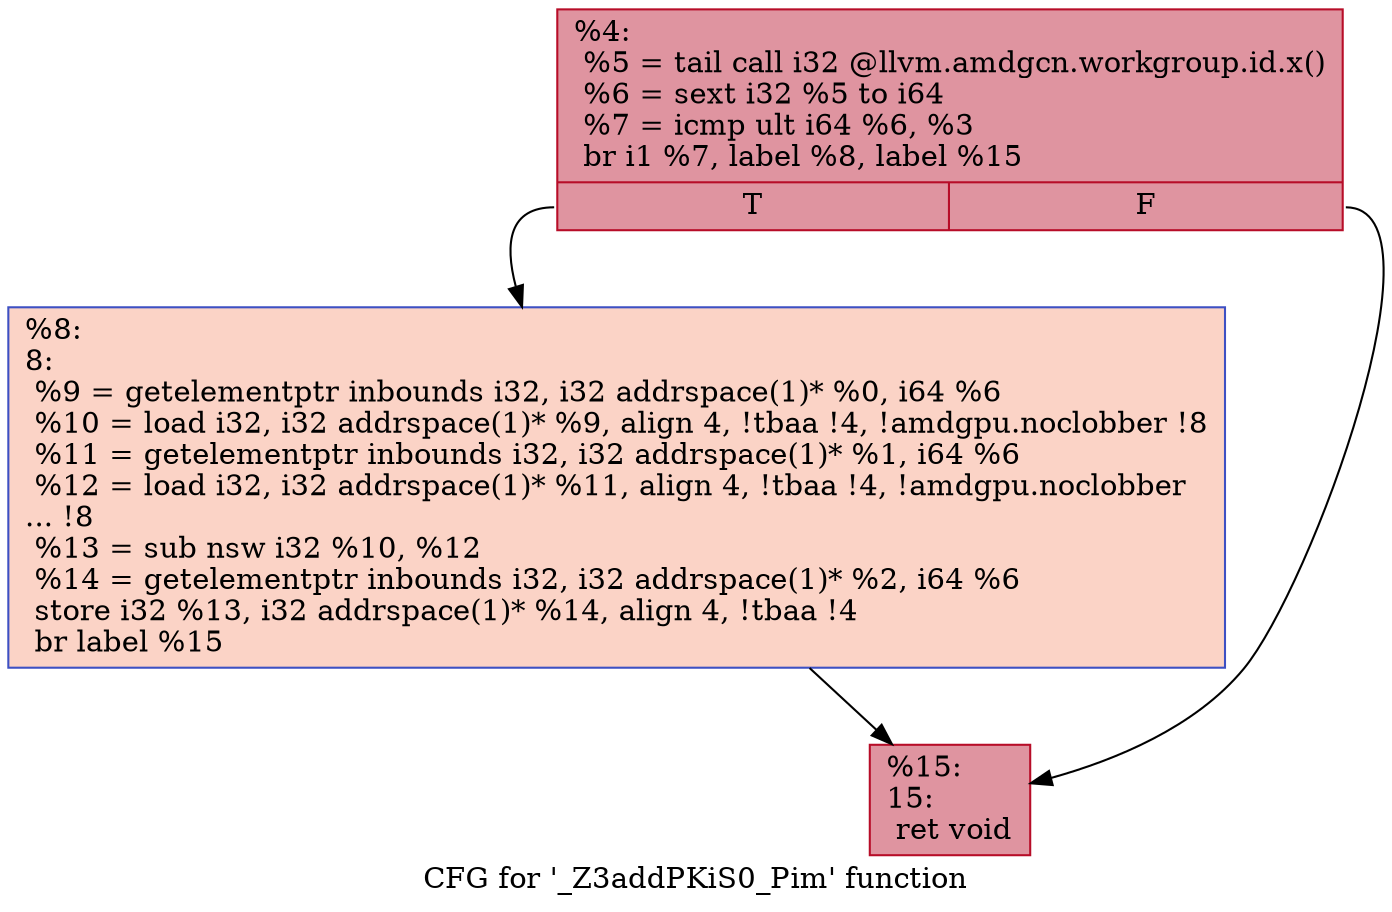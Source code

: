 digraph "CFG for '_Z3addPKiS0_Pim' function" {
	label="CFG for '_Z3addPKiS0_Pim' function";

	Node0x6095d80 [shape=record,color="#b70d28ff", style=filled, fillcolor="#b70d2870",label="{%4:\l  %5 = tail call i32 @llvm.amdgcn.workgroup.id.x()\l  %6 = sext i32 %5 to i64\l  %7 = icmp ult i64 %6, %3\l  br i1 %7, label %8, label %15\l|{<s0>T|<s1>F}}"];
	Node0x6095d80:s0 -> Node0x60960c0;
	Node0x6095d80:s1 -> Node0x6096150;
	Node0x60960c0 [shape=record,color="#3d50c3ff", style=filled, fillcolor="#f59c7d70",label="{%8:\l8:                                                \l  %9 = getelementptr inbounds i32, i32 addrspace(1)* %0, i64 %6\l  %10 = load i32, i32 addrspace(1)* %9, align 4, !tbaa !4, !amdgpu.noclobber !8\l  %11 = getelementptr inbounds i32, i32 addrspace(1)* %1, i64 %6\l  %12 = load i32, i32 addrspace(1)* %11, align 4, !tbaa !4, !amdgpu.noclobber\l... !8\l  %13 = sub nsw i32 %10, %12\l  %14 = getelementptr inbounds i32, i32 addrspace(1)* %2, i64 %6\l  store i32 %13, i32 addrspace(1)* %14, align 4, !tbaa !4\l  br label %15\l}"];
	Node0x60960c0 -> Node0x6096150;
	Node0x6096150 [shape=record,color="#b70d28ff", style=filled, fillcolor="#b70d2870",label="{%15:\l15:                                               \l  ret void\l}"];
}
